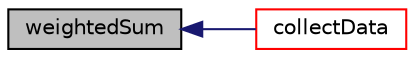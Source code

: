 digraph "weightedSum"
{
  bgcolor="transparent";
  edge [fontname="Helvetica",fontsize="10",labelfontname="Helvetica",labelfontsize="10"];
  node [fontname="Helvetica",fontsize="10",shape=record];
  rankdir="LR";
  Node50 [label="weightedSum",height=0.2,width=0.4,color="black", fillcolor="grey75", style="filled", fontcolor="black"];
  Node50 -> Node51 [dir="back",color="midnightblue",fontsize="10",style="solid",fontname="Helvetica"];
  Node51 [label="collectData",height=0.2,width=0.4,color="red",URL="$a23461.html#a3f726ae799d3764e770e5b4e45b44774",tooltip="Use map to get the data into stencil order. "];
}
